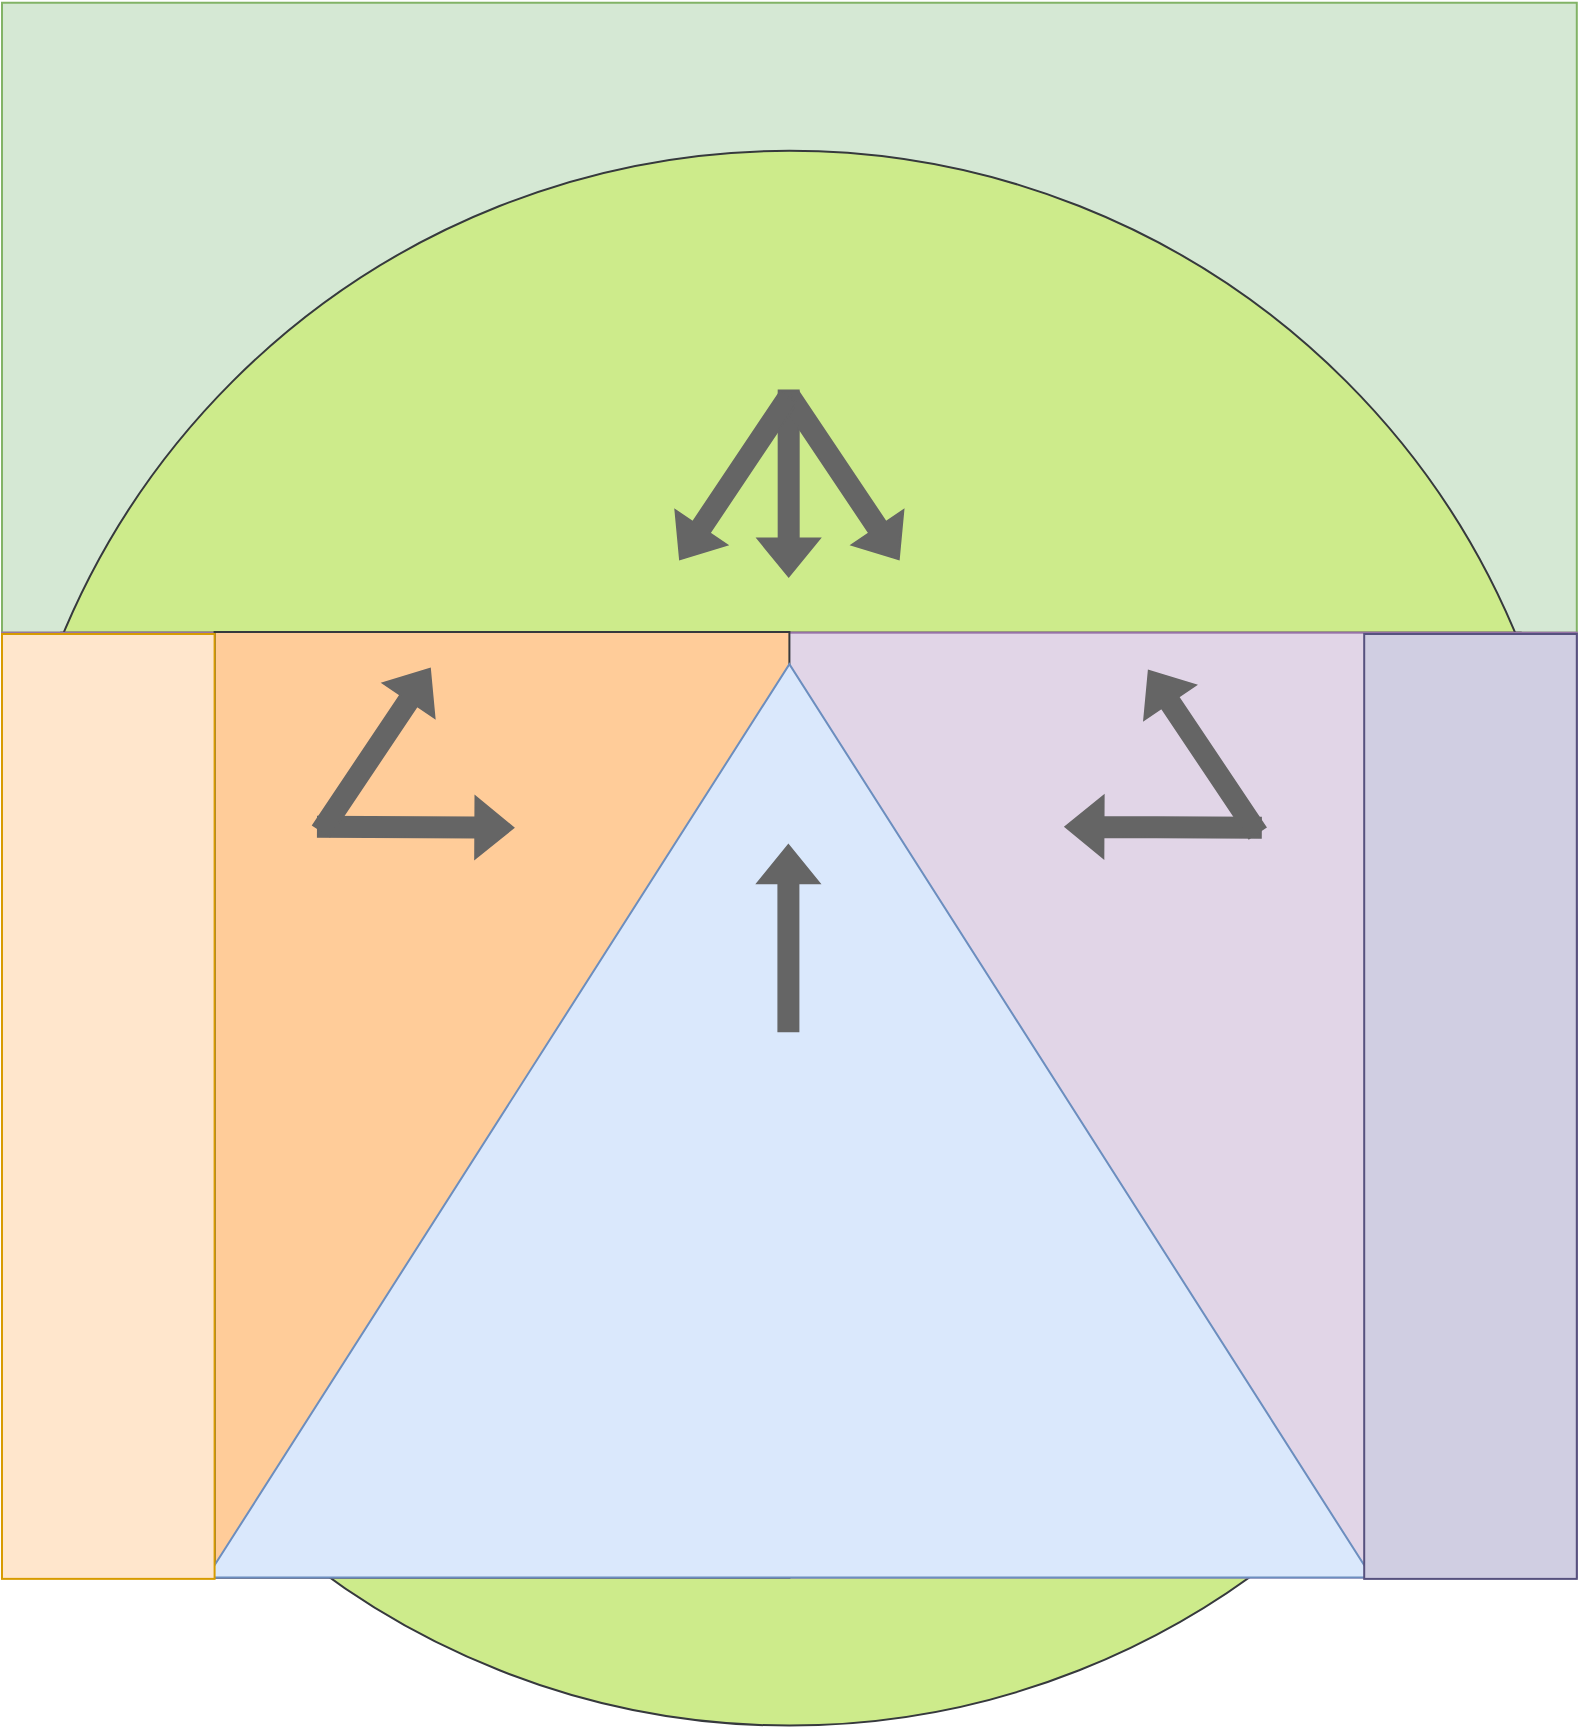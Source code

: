 <mxfile version="23.0.2" type="github">
  <diagram name="Page-1" id="8oL-0W5mN_9sOhNC9saK">
    <mxGraphModel dx="1434" dy="786" grid="1" gridSize="3.937" guides="1" tooltips="1" connect="1" arrows="1" fold="1" page="1" pageScale="1" pageWidth="1169" pageHeight="827" math="0" shadow="0">
      <root>
        <mxCell id="0" />
        <mxCell id="1" parent="0" />
        <mxCell id="4mZQjoWjkOcpq9uiOIkF-7" value="" style="rounded=0;whiteSpace=wrap;html=1;fillColor=#d5e8d4;strokeColor=#82b366;" parent="1" vertex="1">
          <mxGeometry y="39.37" width="787.4" height="314.96" as="geometry" />
        </mxCell>
        <mxCell id="4mZQjoWjkOcpq9uiOIkF-11" value="" style="ellipse;whiteSpace=wrap;html=1;aspect=fixed;fillColor=#cdeb8b;strokeColor=#36393d;" parent="1" vertex="1">
          <mxGeometry x="7.105e-15" y="113.37" width="787.4" height="787.41" as="geometry" />
        </mxCell>
        <mxCell id="4mZQjoWjkOcpq9uiOIkF-19" value="" style="endArrow=none;html=1;rounded=0;exitX=0.037;exitY=0.306;exitDx=0;exitDy=0;exitPerimeter=0;entryX=0.965;entryY=0.306;entryDx=0;entryDy=0;entryPerimeter=0;" parent="1" source="4mZQjoWjkOcpq9uiOIkF-11" target="4mZQjoWjkOcpq9uiOIkF-11" edge="1">
          <mxGeometry width="50" height="50" relative="1" as="geometry">
            <mxPoint x="390" y="369.37" as="sourcePoint" />
            <mxPoint x="440" y="319.37" as="targetPoint" />
          </mxGeometry>
        </mxCell>
        <mxCell id="4mZQjoWjkOcpq9uiOIkF-21" value="" style="rounded=0;whiteSpace=wrap;html=1;fillColor=#e1d5e7;strokeColor=#9673a6;" parent="1" vertex="1">
          <mxGeometry y="354.33" width="787.4" height="472.44" as="geometry" />
        </mxCell>
        <mxCell id="4mZQjoWjkOcpq9uiOIkF-47" value="" style="rounded=0;whiteSpace=wrap;html=1;fillColor=#ffcc99;strokeColor=#36393d;" parent="1" vertex="1">
          <mxGeometry x="106.3" y="354" width="287.4" height="472.77" as="geometry" />
        </mxCell>
        <mxCell id="4mZQjoWjkOcpq9uiOIkF-26" value="" style="triangle;whiteSpace=wrap;html=1;rotation=-90;fillColor=#dae8fc;strokeColor=#6c8ebf;" parent="1" vertex="1">
          <mxGeometry x="165.35" y="307.09" width="456.692" height="582.676" as="geometry" />
        </mxCell>
        <mxCell id="4mZQjoWjkOcpq9uiOIkF-28" value="" style="rounded=0;whiteSpace=wrap;html=1;fillColor=#d0cee2;strokeColor=#56517e;" parent="1" vertex="1">
          <mxGeometry x="681.1" y="355" width="106.299" height="472.44" as="geometry" />
        </mxCell>
        <mxCell id="4mZQjoWjkOcpq9uiOIkF-30" value="" style="shape=flexArrow;endArrow=classic;html=1;rounded=0;fillColor=#656565;strokeColor=#656565;" parent="1" edge="1">
          <mxGeometry width="50" height="50" relative="1" as="geometry">
            <mxPoint x="393.2" y="554.08" as="sourcePoint" />
            <mxPoint x="393.2" y="460.08" as="targetPoint" />
          </mxGeometry>
        </mxCell>
        <mxCell id="4mZQjoWjkOcpq9uiOIkF-31" value="" style="shape=flexArrow;endArrow=classic;html=1;rounded=0;fillColor=#656565;strokeColor=#656565;" parent="1" edge="1">
          <mxGeometry width="50" height="50" relative="1" as="geometry">
            <mxPoint x="393.347" y="232.767" as="sourcePoint" />
            <mxPoint x="393.347" y="326.767" as="targetPoint" />
          </mxGeometry>
        </mxCell>
        <mxCell id="4mZQjoWjkOcpq9uiOIkF-32" value="" style="shape=flexArrow;endArrow=classic;html=1;rounded=0;fillColor=#656565;strokeColor=#656565;" parent="1" edge="1">
          <mxGeometry width="50" height="50" relative="1" as="geometry">
            <mxPoint x="393.85" y="236.22" as="sourcePoint" />
            <mxPoint x="448.654" y="317.994" as="targetPoint" />
          </mxGeometry>
        </mxCell>
        <mxCell id="4mZQjoWjkOcpq9uiOIkF-33" value="" style="shape=flexArrow;endArrow=classic;html=1;rounded=0;fillColor=#656565;strokeColor=#656565;" parent="1" edge="1">
          <mxGeometry width="50" height="50" relative="1" as="geometry">
            <mxPoint x="393.541" y="236.217" as="sourcePoint" />
            <mxPoint x="338.737" y="317.991" as="targetPoint" />
          </mxGeometry>
        </mxCell>
        <mxCell id="4mZQjoWjkOcpq9uiOIkF-34" value="" style="shape=flexArrow;endArrow=classic;html=1;rounded=0;fillColor=#656565;strokeColor=#656565;" parent="1" edge="1">
          <mxGeometry width="50" height="50" relative="1" as="geometry">
            <mxPoint x="629.92" y="451.84" as="sourcePoint" />
            <mxPoint x="531.237" y="451.357" as="targetPoint" />
          </mxGeometry>
        </mxCell>
        <mxCell id="4mZQjoWjkOcpq9uiOIkF-41" value="" style="shape=flexArrow;endArrow=classic;html=1;rounded=0;fillColor=#656565;strokeColor=#656565;" parent="1" edge="1">
          <mxGeometry width="50" height="50" relative="1" as="geometry">
            <mxPoint x="157.484" y="451.364" as="sourcePoint" />
            <mxPoint x="256.167" y="451.847" as="targetPoint" />
          </mxGeometry>
        </mxCell>
        <mxCell id="4mZQjoWjkOcpq9uiOIkF-42" value="" style="shape=flexArrow;endArrow=classic;html=1;rounded=0;fillColor=#656565;strokeColor=#656565;" parent="1" edge="1">
          <mxGeometry width="50" height="50" relative="1" as="geometry">
            <mxPoint x="159.424" y="453.778" as="sourcePoint" />
            <mxPoint x="214.228" y="372.004" as="targetPoint" />
          </mxGeometry>
        </mxCell>
        <mxCell id="4mZQjoWjkOcpq9uiOIkF-44" value="" style="shape=flexArrow;endArrow=classic;html=1;rounded=0;fillColor=#656565;strokeColor=#656565;" parent="1" edge="1">
          <mxGeometry width="50" height="50" relative="1" as="geometry">
            <mxPoint x="627.918" y="454.778" as="sourcePoint" />
            <mxPoint x="573.114" y="373.004" as="targetPoint" />
          </mxGeometry>
        </mxCell>
        <mxCell id="4mZQjoWjkOcpq9uiOIkF-45" value="" style="rounded=0;whiteSpace=wrap;html=1;fillColor=#ffe6cc;strokeColor=#d79b00;" parent="1" vertex="1">
          <mxGeometry x="-0.003" y="354.997" width="106.299" height="472.44" as="geometry" />
        </mxCell>
      </root>
    </mxGraphModel>
  </diagram>
</mxfile>
